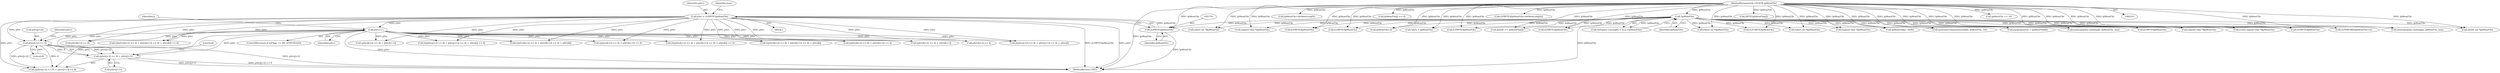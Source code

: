 digraph "0_gstreamer_bc2cdd57d549ab3ba59782e9b395d0cd683fd3ac@array" {
"1001771" [label="(Call,(pSrc[j+2] << 8) + pSrc[j+1])"];
"1001772" [label="(Call,pSrc[j+2] << 8)"];
"1001751" [label="(Call,pSrc++)"];
"1001738" [label="(Call,pSrc = (LPBYTE)lpMemFile)"];
"1001740" [label="(Call,(LPBYTE)lpMemFile)"];
"1000131" [label="(Call,!lpMemFile)"];
"1000104" [label="(MethodParameterIn,LPCSTR lpMemFile)"];
"1001017" [label="(Call,(LPBYTE)lpMemFile)"];
"1000539" [label="(Call,(signed char *)lpMemFile)"];
"1001201" [label="(Call,lpMemFile+4)"];
"1001510" [label="(Call,lpMemFile+dwMemLength)"];
"1000846" [label="(Call,(short int *)lpMemFile)"];
"1000104" [label="(MethodParameterIn,LPCSTR lpMemFile)"];
"1001108" [label="(Call,(short int *)lpMemFile)"];
"1000357" [label="(Call,lpMemFile[j] >> 4)"];
"1001337" [label="(Call,(LPBYTE)lpMemFile)"];
"1001780" [label="(Identifier,pSrc)"];
"1001778" [label="(Literal,8)"];
"1001178" [label="(Call,*psrc = lpMemFile)"];
"1001925" [label="(Call,(LPCBYTE)lpMemFile)"];
"1001752" [label="(Identifier,pSrc)"];
"1001508" [label="(Call,(LPBYTE)(lpMemFile+dwMemLength))"];
"1001770" [label="(Call,((pSrc[j+2] << 8) + pSrc[j+1]) << 8)"];
"1001842" [label="(Call,pSrc[k+2] << 8)"];
"1000316" [label="(Call,memcpy(CompressionTable, lpMemFile, 16))"];
"1000123" [label="(Call,((int)pIns->nLength < 4) || (!lpMemFile))"];
"1001740" [label="(Call,(LPBYTE)lpMemFile)"];
"1000468" [label="(Call,memcpy(pIns->pSample, lpMemFile, len))"];
"1001738" [label="(Call,pSrc = (LPBYTE)lpMemFile)"];
"1002047" [label="(MethodReturn,UINT)"];
"1001751" [label="(Call,pSrc++)"];
"1001756" [label="(Identifier,j)"];
"1001768" [label="(Call,((((pSrc[j+2] << 8) + pSrc[j+1]) << 8) + pSrc[j]) << 8)"];
"1000267" [label="(Call,(const signed char *)lpMemFile)"];
"1000974" [label="(Call,(LPBYTE)lpMemFile)"];
"1000347" [label="(Call,(BYTE)lpMemFile[j])"];
"1001742" [label="(Identifier,lpMemFile)"];
"1001274" [label="(Call,delta8 += lpMemFile[j])"];
"1001745" [label="(Identifier,max)"];
"1000422" [label="(Call,(short int *)lpMemFile)"];
"1000731" [label="(Call,(signed char *)lpMemFile)"];
"1001772" [label="(Call,pSrc[j+2] << 8)"];
"1001784" [label="(Literal,8)"];
"1000240" [label="(Call,lpMemFile[j] - 0x80)"];
"1001182" [label="(Call,packcharacter = lpMemFile[8])"];
"1001840" [label="(Call,((pSrc[k+2] << 8) + pSrc[k+1]) << 8)"];
"1001867" [label="(Call,((pSrc[k+2] << 8) + pSrc[k+1]) << 8)"];
"1001869" [label="(Call,pSrc[k+2] << 8)"];
"1001567" [label="(Call,(LPBYTE)lpMemFile)"];
"1000645" [label="(Call,(signed char *)lpMemFile)"];
"1001865" [label="(Call,((((pSrc[k+2] << 8) + pSrc[k+1]) << 8) + pSrc[k]) << 8)"];
"1001771" [label="(Call,(pSrc[j+2] << 8) + pSrc[j+1])"];
"1001747" [label="(ControlStructure,if (nFlags == RS_STIPCM32S))"];
"1001841" [label="(Call,(pSrc[k+2] << 8) + pSrc[k+1])"];
"1001839" [label="(Call,(((pSrc[k+2] << 8) + pSrc[k+1]) << 8) + pSrc[k])"];
"1001739" [label="(Identifier,pSrc)"];
"1001838" [label="(Call,((((pSrc[k+2] << 8) + pSrc[k+1]) << 8) + pSrc[k]) << 8)"];
"1000131" [label="(Call,!lpMemFile)"];
"1001866" [label="(Call,(((pSrc[k+2] << 8) + pSrc[k+1]) << 8) + pSrc[k])"];
"1001502" [label="(Call,(LPBYTE)lpMemFile)"];
"1000320" [label="(Call,lpMemFile += 16)"];
"1001199" [label="(Call,(LPDWORD)(lpMemFile+4))"];
"1000132" [label="(Identifier,lpMemFile)"];
"1002011" [label="(Call,memcpy(pIns->pSample, lpMemFile, len))"];
"1001727" [label="(Block,)"];
"1000594" [label="(Call,(short int *)lpMemFile)"];
"1000959" [label="(Call,(LPBYTE)lpMemFile)"];
"1001868" [label="(Call,(pSrc[k+2] << 8) + pSrc[k+1])"];
"1001779" [label="(Call,pSrc[j+1])"];
"1001769" [label="(Call,(((pSrc[j+2] << 8) + pSrc[j+1]) << 8) + pSrc[j])"];
"1001773" [label="(Call,pSrc[j+2])"];
"1001771" -> "1001770"  [label="AST: "];
"1001771" -> "1001779"  [label="CFG: "];
"1001772" -> "1001771"  [label="AST: "];
"1001779" -> "1001771"  [label="AST: "];
"1001784" -> "1001771"  [label="CFG: "];
"1001771" -> "1002047"  [label="DDG: pSrc[j+2] << 8"];
"1001771" -> "1002047"  [label="DDG: pSrc[j+1]"];
"1001772" -> "1001771"  [label="DDG: pSrc[j+2]"];
"1001772" -> "1001771"  [label="DDG: 8"];
"1001751" -> "1001771"  [label="DDG: pSrc"];
"1001738" -> "1001771"  [label="DDG: pSrc"];
"1001772" -> "1001778"  [label="CFG: "];
"1001773" -> "1001772"  [label="AST: "];
"1001778" -> "1001772"  [label="AST: "];
"1001780" -> "1001772"  [label="CFG: "];
"1001772" -> "1002047"  [label="DDG: pSrc[j+2]"];
"1001772" -> "1001770"  [label="DDG: pSrc[j+2]"];
"1001772" -> "1001770"  [label="DDG: 8"];
"1001751" -> "1001772"  [label="DDG: pSrc"];
"1001738" -> "1001772"  [label="DDG: pSrc"];
"1001751" -> "1001747"  [label="AST: "];
"1001751" -> "1001752"  [label="CFG: "];
"1001752" -> "1001751"  [label="AST: "];
"1001756" -> "1001751"  [label="CFG: "];
"1001751" -> "1002047"  [label="DDG: pSrc"];
"1001738" -> "1001751"  [label="DDG: pSrc"];
"1001751" -> "1001768"  [label="DDG: pSrc"];
"1001751" -> "1001770"  [label="DDG: pSrc"];
"1001751" -> "1001769"  [label="DDG: pSrc"];
"1001751" -> "1001838"  [label="DDG: pSrc"];
"1001751" -> "1001840"  [label="DDG: pSrc"];
"1001751" -> "1001842"  [label="DDG: pSrc"];
"1001751" -> "1001841"  [label="DDG: pSrc"];
"1001751" -> "1001839"  [label="DDG: pSrc"];
"1001751" -> "1001865"  [label="DDG: pSrc"];
"1001751" -> "1001867"  [label="DDG: pSrc"];
"1001751" -> "1001869"  [label="DDG: pSrc"];
"1001751" -> "1001868"  [label="DDG: pSrc"];
"1001751" -> "1001866"  [label="DDG: pSrc"];
"1001738" -> "1001727"  [label="AST: "];
"1001738" -> "1001740"  [label="CFG: "];
"1001739" -> "1001738"  [label="AST: "];
"1001740" -> "1001738"  [label="AST: "];
"1001745" -> "1001738"  [label="CFG: "];
"1001738" -> "1002047"  [label="DDG: (LPBYTE)lpMemFile"];
"1001738" -> "1002047"  [label="DDG: pSrc"];
"1001740" -> "1001738"  [label="DDG: lpMemFile"];
"1001738" -> "1001768"  [label="DDG: pSrc"];
"1001738" -> "1001770"  [label="DDG: pSrc"];
"1001738" -> "1001769"  [label="DDG: pSrc"];
"1001738" -> "1001838"  [label="DDG: pSrc"];
"1001738" -> "1001840"  [label="DDG: pSrc"];
"1001738" -> "1001842"  [label="DDG: pSrc"];
"1001738" -> "1001841"  [label="DDG: pSrc"];
"1001738" -> "1001839"  [label="DDG: pSrc"];
"1001738" -> "1001865"  [label="DDG: pSrc"];
"1001738" -> "1001867"  [label="DDG: pSrc"];
"1001738" -> "1001869"  [label="DDG: pSrc"];
"1001738" -> "1001868"  [label="DDG: pSrc"];
"1001738" -> "1001866"  [label="DDG: pSrc"];
"1001740" -> "1001742"  [label="CFG: "];
"1001741" -> "1001740"  [label="AST: "];
"1001742" -> "1001740"  [label="AST: "];
"1001740" -> "1002047"  [label="DDG: lpMemFile"];
"1000131" -> "1001740"  [label="DDG: lpMemFile"];
"1000104" -> "1001740"  [label="DDG: lpMemFile"];
"1000131" -> "1000123"  [label="AST: "];
"1000131" -> "1000132"  [label="CFG: "];
"1000132" -> "1000131"  [label="AST: "];
"1000123" -> "1000131"  [label="CFG: "];
"1000131" -> "1002047"  [label="DDG: lpMemFile"];
"1000131" -> "1000123"  [label="DDG: lpMemFile"];
"1000104" -> "1000131"  [label="DDG: lpMemFile"];
"1000131" -> "1000240"  [label="DDG: lpMemFile"];
"1000131" -> "1000267"  [label="DDG: lpMemFile"];
"1000131" -> "1000316"  [label="DDG: lpMemFile"];
"1000131" -> "1000422"  [label="DDG: lpMemFile"];
"1000131" -> "1000468"  [label="DDG: lpMemFile"];
"1000131" -> "1000539"  [label="DDG: lpMemFile"];
"1000131" -> "1000594"  [label="DDG: lpMemFile"];
"1000131" -> "1000645"  [label="DDG: lpMemFile"];
"1000131" -> "1000731"  [label="DDG: lpMemFile"];
"1000131" -> "1000846"  [label="DDG: lpMemFile"];
"1000131" -> "1000959"  [label="DDG: lpMemFile"];
"1000131" -> "1000974"  [label="DDG: lpMemFile"];
"1000131" -> "1001017"  [label="DDG: lpMemFile"];
"1000131" -> "1001108"  [label="DDG: lpMemFile"];
"1000131" -> "1001178"  [label="DDG: lpMemFile"];
"1000131" -> "1001182"  [label="DDG: lpMemFile"];
"1000131" -> "1001199"  [label="DDG: lpMemFile"];
"1000131" -> "1001201"  [label="DDG: lpMemFile"];
"1000131" -> "1001274"  [label="DDG: lpMemFile"];
"1000131" -> "1001337"  [label="DDG: lpMemFile"];
"1000131" -> "1001502"  [label="DDG: lpMemFile"];
"1000131" -> "1001567"  [label="DDG: lpMemFile"];
"1000131" -> "1001925"  [label="DDG: lpMemFile"];
"1000131" -> "1002011"  [label="DDG: lpMemFile"];
"1000104" -> "1000101"  [label="AST: "];
"1000104" -> "1002047"  [label="DDG: lpMemFile"];
"1000104" -> "1000240"  [label="DDG: lpMemFile"];
"1000104" -> "1000267"  [label="DDG: lpMemFile"];
"1000104" -> "1000316"  [label="DDG: lpMemFile"];
"1000104" -> "1000320"  [label="DDG: lpMemFile"];
"1000104" -> "1000347"  [label="DDG: lpMemFile"];
"1000104" -> "1000357"  [label="DDG: lpMemFile"];
"1000104" -> "1000422"  [label="DDG: lpMemFile"];
"1000104" -> "1000468"  [label="DDG: lpMemFile"];
"1000104" -> "1000539"  [label="DDG: lpMemFile"];
"1000104" -> "1000594"  [label="DDG: lpMemFile"];
"1000104" -> "1000645"  [label="DDG: lpMemFile"];
"1000104" -> "1000731"  [label="DDG: lpMemFile"];
"1000104" -> "1000846"  [label="DDG: lpMemFile"];
"1000104" -> "1000959"  [label="DDG: lpMemFile"];
"1000104" -> "1000974"  [label="DDG: lpMemFile"];
"1000104" -> "1001017"  [label="DDG: lpMemFile"];
"1000104" -> "1001108"  [label="DDG: lpMemFile"];
"1000104" -> "1001178"  [label="DDG: lpMemFile"];
"1000104" -> "1001182"  [label="DDG: lpMemFile"];
"1000104" -> "1001199"  [label="DDG: lpMemFile"];
"1000104" -> "1001201"  [label="DDG: lpMemFile"];
"1000104" -> "1001274"  [label="DDG: lpMemFile"];
"1000104" -> "1001337"  [label="DDG: lpMemFile"];
"1000104" -> "1001502"  [label="DDG: lpMemFile"];
"1000104" -> "1001508"  [label="DDG: lpMemFile"];
"1000104" -> "1001510"  [label="DDG: lpMemFile"];
"1000104" -> "1001567"  [label="DDG: lpMemFile"];
"1000104" -> "1001925"  [label="DDG: lpMemFile"];
"1000104" -> "1002011"  [label="DDG: lpMemFile"];
}
